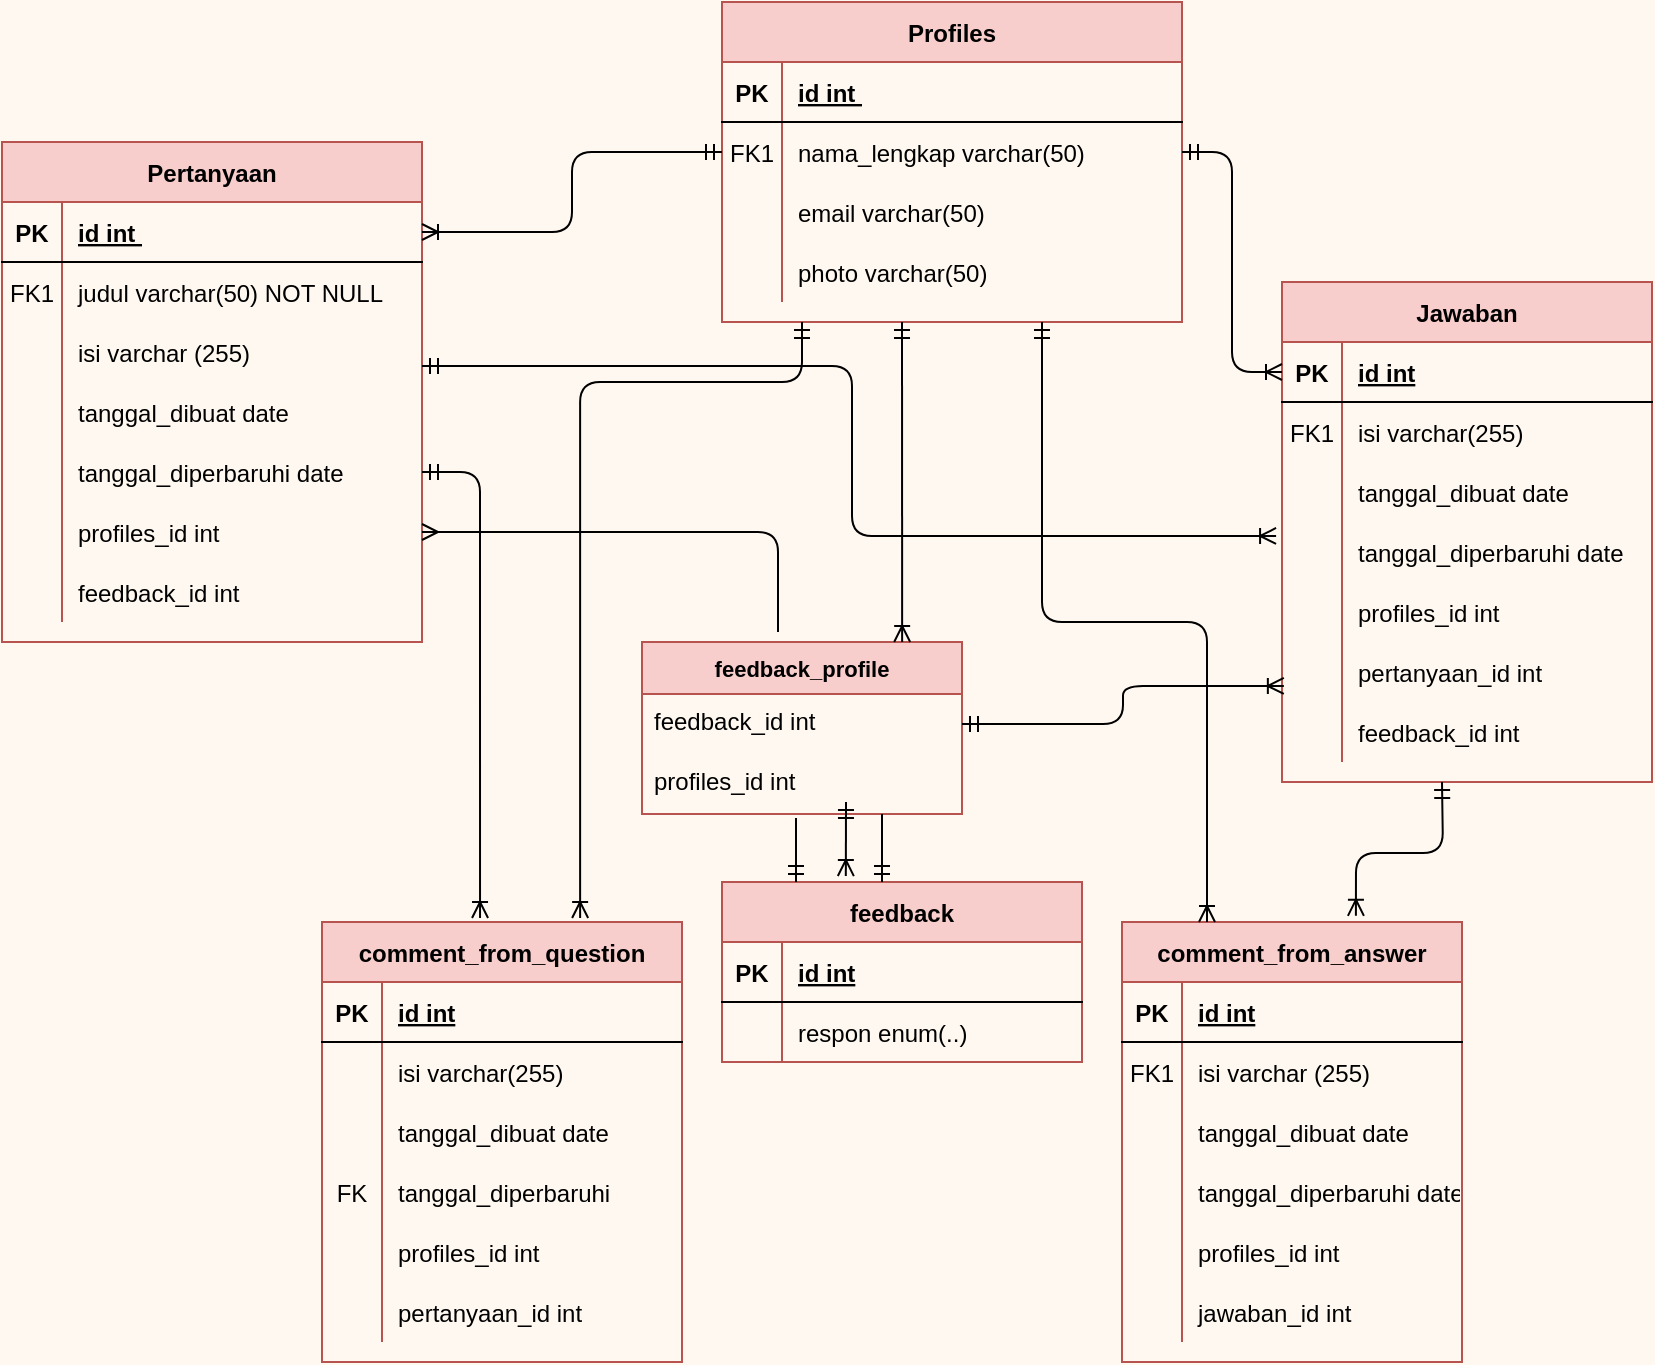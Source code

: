 <mxfile version="13.5.9" type="github">
  <diagram id="R2lEEEUBdFMjLlhIrx00" name="Page-1">
    <mxGraphModel dx="868" dy="482" grid="1" gridSize="10" guides="1" tooltips="1" connect="1" arrows="1" fold="1" page="1" pageScale="1" pageWidth="850" pageHeight="1100" background="#FFF8F0" math="0" shadow="0" extFonts="Permanent Marker^https://fonts.googleapis.com/css?family=Permanent+Marker">
      <root>
        <mxCell id="0" />
        <mxCell id="1" parent="0" />
        <mxCell id="C-vyLk0tnHw3VtMMgP7b-23" value="Pertanyaan" style="shape=table;startSize=30;container=1;collapsible=1;childLayout=tableLayout;fixedRows=1;rowLines=0;fontStyle=1;align=center;resizeLast=1;fillColor=#f8cecc;strokeColor=#b85450;" parent="1" vertex="1">
          <mxGeometry x="10" y="120" width="210" height="250" as="geometry" />
        </mxCell>
        <mxCell id="C-vyLk0tnHw3VtMMgP7b-24" value="" style="shape=partialRectangle;collapsible=0;dropTarget=0;pointerEvents=0;fillColor=none;points=[[0,0.5],[1,0.5]];portConstraint=eastwest;top=0;left=0;right=0;bottom=1;" parent="C-vyLk0tnHw3VtMMgP7b-23" vertex="1">
          <mxGeometry y="30" width="210" height="30" as="geometry" />
        </mxCell>
        <mxCell id="C-vyLk0tnHw3VtMMgP7b-25" value="PK" style="shape=partialRectangle;overflow=hidden;connectable=0;fillColor=none;top=0;left=0;bottom=0;right=0;fontStyle=1;" parent="C-vyLk0tnHw3VtMMgP7b-24" vertex="1">
          <mxGeometry width="30" height="30" as="geometry" />
        </mxCell>
        <mxCell id="C-vyLk0tnHw3VtMMgP7b-26" value="id int " style="shape=partialRectangle;overflow=hidden;connectable=0;fillColor=none;top=0;left=0;bottom=0;right=0;align=left;spacingLeft=6;fontStyle=5;" parent="C-vyLk0tnHw3VtMMgP7b-24" vertex="1">
          <mxGeometry x="30" width="180" height="30" as="geometry" />
        </mxCell>
        <mxCell id="TaXNHxI9BEd7-EJbHh1i-13" value="" style="shape=partialRectangle;collapsible=0;dropTarget=0;pointerEvents=0;fillColor=none;points=[[0,0.5],[1,0.5]];portConstraint=eastwest;top=0;left=0;right=0;bottom=0;" vertex="1" parent="C-vyLk0tnHw3VtMMgP7b-23">
          <mxGeometry y="60" width="210" height="30" as="geometry" />
        </mxCell>
        <mxCell id="TaXNHxI9BEd7-EJbHh1i-14" value="FK1" style="shape=partialRectangle;overflow=hidden;connectable=0;fillColor=none;top=0;left=0;bottom=0;right=0;" vertex="1" parent="TaXNHxI9BEd7-EJbHh1i-13">
          <mxGeometry width="30" height="30" as="geometry" />
        </mxCell>
        <mxCell id="TaXNHxI9BEd7-EJbHh1i-15" value="judul varchar(50) NOT NULL" style="shape=partialRectangle;overflow=hidden;connectable=0;fillColor=none;top=0;left=0;bottom=0;right=0;align=left;spacingLeft=6;" vertex="1" parent="TaXNHxI9BEd7-EJbHh1i-13">
          <mxGeometry x="30" width="180" height="30" as="geometry" />
        </mxCell>
        <mxCell id="TaXNHxI9BEd7-EJbHh1i-16" value="" style="shape=partialRectangle;collapsible=0;dropTarget=0;pointerEvents=0;fillColor=none;points=[[0,0.5],[1,0.5]];portConstraint=eastwest;top=0;left=0;right=0;bottom=0;" vertex="1" parent="C-vyLk0tnHw3VtMMgP7b-23">
          <mxGeometry y="90" width="210" height="30" as="geometry" />
        </mxCell>
        <mxCell id="TaXNHxI9BEd7-EJbHh1i-17" value="" style="shape=partialRectangle;overflow=hidden;connectable=0;fillColor=none;top=0;left=0;bottom=0;right=0;" vertex="1" parent="TaXNHxI9BEd7-EJbHh1i-16">
          <mxGeometry width="30" height="30" as="geometry" />
        </mxCell>
        <mxCell id="TaXNHxI9BEd7-EJbHh1i-18" value="isi varchar (255)" style="shape=partialRectangle;overflow=hidden;connectable=0;fillColor=none;top=0;left=0;bottom=0;right=0;align=left;spacingLeft=6;" vertex="1" parent="TaXNHxI9BEd7-EJbHh1i-16">
          <mxGeometry x="30" width="180" height="30" as="geometry" />
        </mxCell>
        <mxCell id="TaXNHxI9BEd7-EJbHh1i-19" value="" style="shape=partialRectangle;collapsible=0;dropTarget=0;pointerEvents=0;fillColor=none;points=[[0,0.5],[1,0.5]];portConstraint=eastwest;top=0;left=0;right=0;bottom=0;" vertex="1" parent="C-vyLk0tnHw3VtMMgP7b-23">
          <mxGeometry y="120" width="210" height="30" as="geometry" />
        </mxCell>
        <mxCell id="TaXNHxI9BEd7-EJbHh1i-20" value="" style="shape=partialRectangle;overflow=hidden;connectable=0;fillColor=none;top=0;left=0;bottom=0;right=0;" vertex="1" parent="TaXNHxI9BEd7-EJbHh1i-19">
          <mxGeometry width="30" height="30" as="geometry" />
        </mxCell>
        <mxCell id="TaXNHxI9BEd7-EJbHh1i-21" value="tanggal_dibuat date" style="shape=partialRectangle;overflow=hidden;connectable=0;fillColor=none;top=0;left=0;bottom=0;right=0;align=left;spacingLeft=6;" vertex="1" parent="TaXNHxI9BEd7-EJbHh1i-19">
          <mxGeometry x="30" width="180" height="30" as="geometry" />
        </mxCell>
        <mxCell id="TaXNHxI9BEd7-EJbHh1i-22" value="" style="shape=partialRectangle;collapsible=0;dropTarget=0;pointerEvents=0;fillColor=none;points=[[0,0.5],[1,0.5]];portConstraint=eastwest;top=0;left=0;right=0;bottom=0;" vertex="1" parent="C-vyLk0tnHw3VtMMgP7b-23">
          <mxGeometry y="150" width="210" height="30" as="geometry" />
        </mxCell>
        <mxCell id="TaXNHxI9BEd7-EJbHh1i-23" value="" style="shape=partialRectangle;overflow=hidden;connectable=0;fillColor=none;top=0;left=0;bottom=0;right=0;" vertex="1" parent="TaXNHxI9BEd7-EJbHh1i-22">
          <mxGeometry width="30" height="30" as="geometry" />
        </mxCell>
        <mxCell id="TaXNHxI9BEd7-EJbHh1i-24" value="tanggal_diperbaruhi date" style="shape=partialRectangle;overflow=hidden;connectable=0;fillColor=none;top=0;left=0;bottom=0;right=0;align=left;spacingLeft=6;" vertex="1" parent="TaXNHxI9BEd7-EJbHh1i-22">
          <mxGeometry x="30" width="180" height="30" as="geometry" />
        </mxCell>
        <mxCell id="TaXNHxI9BEd7-EJbHh1i-25" value="" style="shape=partialRectangle;collapsible=0;dropTarget=0;pointerEvents=0;fillColor=none;points=[[0,0.5],[1,0.5]];portConstraint=eastwest;top=0;left=0;right=0;bottom=0;" vertex="1" parent="C-vyLk0tnHw3VtMMgP7b-23">
          <mxGeometry y="180" width="210" height="30" as="geometry" />
        </mxCell>
        <mxCell id="TaXNHxI9BEd7-EJbHh1i-26" value="" style="shape=partialRectangle;overflow=hidden;connectable=0;fillColor=none;top=0;left=0;bottom=0;right=0;" vertex="1" parent="TaXNHxI9BEd7-EJbHh1i-25">
          <mxGeometry width="30" height="30" as="geometry" />
        </mxCell>
        <mxCell id="TaXNHxI9BEd7-EJbHh1i-27" value="profiles_id int" style="shape=partialRectangle;overflow=hidden;connectable=0;fillColor=none;top=0;left=0;bottom=0;right=0;align=left;spacingLeft=6;" vertex="1" parent="TaXNHxI9BEd7-EJbHh1i-25">
          <mxGeometry x="30" width="180" height="30" as="geometry" />
        </mxCell>
        <mxCell id="C-vyLk0tnHw3VtMMgP7b-27" value="" style="shape=partialRectangle;collapsible=0;dropTarget=0;pointerEvents=0;fillColor=none;points=[[0,0.5],[1,0.5]];portConstraint=eastwest;top=0;left=0;right=0;bottom=0;" parent="C-vyLk0tnHw3VtMMgP7b-23" vertex="1">
          <mxGeometry y="210" width="210" height="30" as="geometry" />
        </mxCell>
        <mxCell id="C-vyLk0tnHw3VtMMgP7b-28" value="" style="shape=partialRectangle;overflow=hidden;connectable=0;fillColor=none;top=0;left=0;bottom=0;right=0;" parent="C-vyLk0tnHw3VtMMgP7b-27" vertex="1">
          <mxGeometry width="30" height="30" as="geometry" />
        </mxCell>
        <mxCell id="C-vyLk0tnHw3VtMMgP7b-29" value="feedback_id int" style="shape=partialRectangle;overflow=hidden;connectable=0;fillColor=none;top=0;left=0;bottom=0;right=0;align=left;spacingLeft=6;" parent="C-vyLk0tnHw3VtMMgP7b-27" vertex="1">
          <mxGeometry x="30" width="180" height="30" as="geometry" />
        </mxCell>
        <mxCell id="C-vyLk0tnHw3VtMMgP7b-2" value="Profiles" style="shape=table;startSize=30;container=1;collapsible=1;childLayout=tableLayout;fixedRows=1;rowLines=0;fontStyle=1;align=center;resizeLast=1;fillColor=#f8cecc;strokeColor=#b85450;" parent="1" vertex="1">
          <mxGeometry x="370" y="50" width="230" height="160" as="geometry" />
        </mxCell>
        <mxCell id="C-vyLk0tnHw3VtMMgP7b-3" value="" style="shape=partialRectangle;collapsible=0;dropTarget=0;pointerEvents=0;fillColor=none;points=[[0,0.5],[1,0.5]];portConstraint=eastwest;top=0;left=0;right=0;bottom=1;" parent="C-vyLk0tnHw3VtMMgP7b-2" vertex="1">
          <mxGeometry y="30" width="230" height="30" as="geometry" />
        </mxCell>
        <mxCell id="C-vyLk0tnHw3VtMMgP7b-4" value="PK" style="shape=partialRectangle;overflow=hidden;connectable=0;fillColor=none;top=0;left=0;bottom=0;right=0;fontStyle=1;" parent="C-vyLk0tnHw3VtMMgP7b-3" vertex="1">
          <mxGeometry width="30" height="30" as="geometry" />
        </mxCell>
        <mxCell id="C-vyLk0tnHw3VtMMgP7b-5" value="id int " style="shape=partialRectangle;overflow=hidden;connectable=0;fillColor=none;top=0;left=0;bottom=0;right=0;align=left;spacingLeft=6;fontStyle=5;" parent="C-vyLk0tnHw3VtMMgP7b-3" vertex="1">
          <mxGeometry x="30" width="200" height="30" as="geometry" />
        </mxCell>
        <mxCell id="C-vyLk0tnHw3VtMMgP7b-6" value="" style="shape=partialRectangle;collapsible=0;dropTarget=0;pointerEvents=0;fillColor=none;points=[[0,0.5],[1,0.5]];portConstraint=eastwest;top=0;left=0;right=0;bottom=0;" parent="C-vyLk0tnHw3VtMMgP7b-2" vertex="1">
          <mxGeometry y="60" width="230" height="30" as="geometry" />
        </mxCell>
        <mxCell id="C-vyLk0tnHw3VtMMgP7b-7" value="FK1" style="shape=partialRectangle;overflow=hidden;connectable=0;fillColor=none;top=0;left=0;bottom=0;right=0;" parent="C-vyLk0tnHw3VtMMgP7b-6" vertex="1">
          <mxGeometry width="30" height="30" as="geometry" />
        </mxCell>
        <mxCell id="C-vyLk0tnHw3VtMMgP7b-8" value="nama_lengkap varchar(50)" style="shape=partialRectangle;overflow=hidden;connectable=0;fillColor=none;top=0;left=0;bottom=0;right=0;align=left;spacingLeft=6;" parent="C-vyLk0tnHw3VtMMgP7b-6" vertex="1">
          <mxGeometry x="30" width="200" height="30" as="geometry" />
        </mxCell>
        <mxCell id="C-vyLk0tnHw3VtMMgP7b-9" value="" style="shape=partialRectangle;collapsible=0;dropTarget=0;pointerEvents=0;fillColor=none;points=[[0,0.5],[1,0.5]];portConstraint=eastwest;top=0;left=0;right=0;bottom=0;" parent="C-vyLk0tnHw3VtMMgP7b-2" vertex="1">
          <mxGeometry y="90" width="230" height="30" as="geometry" />
        </mxCell>
        <mxCell id="C-vyLk0tnHw3VtMMgP7b-10" value="" style="shape=partialRectangle;overflow=hidden;connectable=0;fillColor=none;top=0;left=0;bottom=0;right=0;" parent="C-vyLk0tnHw3VtMMgP7b-9" vertex="1">
          <mxGeometry width="30" height="30" as="geometry" />
        </mxCell>
        <mxCell id="C-vyLk0tnHw3VtMMgP7b-11" value="email varchar(50)" style="shape=partialRectangle;overflow=hidden;connectable=0;fillColor=none;top=0;left=0;bottom=0;right=0;align=left;spacingLeft=6;" parent="C-vyLk0tnHw3VtMMgP7b-9" vertex="1">
          <mxGeometry x="30" width="200" height="30" as="geometry" />
        </mxCell>
        <mxCell id="TaXNHxI9BEd7-EJbHh1i-28" value="" style="shape=partialRectangle;collapsible=0;dropTarget=0;pointerEvents=0;fillColor=none;points=[[0,0.5],[1,0.5]];portConstraint=eastwest;top=0;left=0;right=0;bottom=0;" vertex="1" parent="C-vyLk0tnHw3VtMMgP7b-2">
          <mxGeometry y="120" width="230" height="30" as="geometry" />
        </mxCell>
        <mxCell id="TaXNHxI9BEd7-EJbHh1i-29" value="" style="shape=partialRectangle;overflow=hidden;connectable=0;fillColor=none;top=0;left=0;bottom=0;right=0;" vertex="1" parent="TaXNHxI9BEd7-EJbHh1i-28">
          <mxGeometry width="30" height="30" as="geometry" />
        </mxCell>
        <mxCell id="TaXNHxI9BEd7-EJbHh1i-30" value="photo varchar(50)" style="shape=partialRectangle;overflow=hidden;connectable=0;fillColor=none;top=0;left=0;bottom=0;right=0;align=left;spacingLeft=6;" vertex="1" parent="TaXNHxI9BEd7-EJbHh1i-28">
          <mxGeometry x="30" width="200" height="30" as="geometry" />
        </mxCell>
        <mxCell id="C-vyLk0tnHw3VtMMgP7b-13" value="Jawaban" style="shape=table;startSize=30;container=1;collapsible=1;childLayout=tableLayout;fixedRows=1;rowLines=0;fontStyle=1;align=center;resizeLast=1;fillColor=#f8cecc;strokeColor=#b85450;" parent="1" vertex="1">
          <mxGeometry x="650" y="190" width="185" height="250" as="geometry" />
        </mxCell>
        <mxCell id="C-vyLk0tnHw3VtMMgP7b-14" value="" style="shape=partialRectangle;collapsible=0;dropTarget=0;pointerEvents=0;fillColor=none;points=[[0,0.5],[1,0.5]];portConstraint=eastwest;top=0;left=0;right=0;bottom=1;" parent="C-vyLk0tnHw3VtMMgP7b-13" vertex="1">
          <mxGeometry y="30" width="185" height="30" as="geometry" />
        </mxCell>
        <mxCell id="C-vyLk0tnHw3VtMMgP7b-15" value="PK" style="shape=partialRectangle;overflow=hidden;connectable=0;fillColor=none;top=0;left=0;bottom=0;right=0;fontStyle=1;" parent="C-vyLk0tnHw3VtMMgP7b-14" vertex="1">
          <mxGeometry width="30" height="30" as="geometry" />
        </mxCell>
        <mxCell id="C-vyLk0tnHw3VtMMgP7b-16" value="id int" style="shape=partialRectangle;overflow=hidden;connectable=0;fillColor=none;top=0;left=0;bottom=0;right=0;align=left;spacingLeft=6;fontStyle=5;" parent="C-vyLk0tnHw3VtMMgP7b-14" vertex="1">
          <mxGeometry x="30" width="155" height="30" as="geometry" />
        </mxCell>
        <mxCell id="C-vyLk0tnHw3VtMMgP7b-17" value="" style="shape=partialRectangle;collapsible=0;dropTarget=0;pointerEvents=0;fillColor=none;points=[[0,0.5],[1,0.5]];portConstraint=eastwest;top=0;left=0;right=0;bottom=0;" parent="C-vyLk0tnHw3VtMMgP7b-13" vertex="1">
          <mxGeometry y="60" width="185" height="30" as="geometry" />
        </mxCell>
        <mxCell id="C-vyLk0tnHw3VtMMgP7b-18" value="FK1" style="shape=partialRectangle;overflow=hidden;connectable=0;fillColor=none;top=0;left=0;bottom=0;right=0;" parent="C-vyLk0tnHw3VtMMgP7b-17" vertex="1">
          <mxGeometry width="30" height="30" as="geometry" />
        </mxCell>
        <mxCell id="C-vyLk0tnHw3VtMMgP7b-19" value="isi varchar(255)" style="shape=partialRectangle;overflow=hidden;connectable=0;fillColor=none;top=0;left=0;bottom=0;right=0;align=left;spacingLeft=6;" parent="C-vyLk0tnHw3VtMMgP7b-17" vertex="1">
          <mxGeometry x="30" width="155" height="30" as="geometry" />
        </mxCell>
        <mxCell id="TaXNHxI9BEd7-EJbHh1i-31" value="" style="shape=partialRectangle;collapsible=0;dropTarget=0;pointerEvents=0;fillColor=none;points=[[0,0.5],[1,0.5]];portConstraint=eastwest;top=0;left=0;right=0;bottom=0;" vertex="1" parent="C-vyLk0tnHw3VtMMgP7b-13">
          <mxGeometry y="90" width="185" height="30" as="geometry" />
        </mxCell>
        <mxCell id="TaXNHxI9BEd7-EJbHh1i-32" value="" style="shape=partialRectangle;overflow=hidden;connectable=0;fillColor=none;top=0;left=0;bottom=0;right=0;" vertex="1" parent="TaXNHxI9BEd7-EJbHh1i-31">
          <mxGeometry width="30" height="30" as="geometry" />
        </mxCell>
        <mxCell id="TaXNHxI9BEd7-EJbHh1i-33" value="tanggal_dibuat date" style="shape=partialRectangle;overflow=hidden;connectable=0;fillColor=none;top=0;left=0;bottom=0;right=0;align=left;spacingLeft=6;" vertex="1" parent="TaXNHxI9BEd7-EJbHh1i-31">
          <mxGeometry x="30" width="155" height="30" as="geometry" />
        </mxCell>
        <mxCell id="TaXNHxI9BEd7-EJbHh1i-34" value="" style="shape=partialRectangle;collapsible=0;dropTarget=0;pointerEvents=0;fillColor=none;points=[[0,0.5],[1,0.5]];portConstraint=eastwest;top=0;left=0;right=0;bottom=0;" vertex="1" parent="C-vyLk0tnHw3VtMMgP7b-13">
          <mxGeometry y="120" width="185" height="30" as="geometry" />
        </mxCell>
        <mxCell id="TaXNHxI9BEd7-EJbHh1i-35" value="" style="shape=partialRectangle;overflow=hidden;connectable=0;fillColor=none;top=0;left=0;bottom=0;right=0;" vertex="1" parent="TaXNHxI9BEd7-EJbHh1i-34">
          <mxGeometry width="30" height="30" as="geometry" />
        </mxCell>
        <mxCell id="TaXNHxI9BEd7-EJbHh1i-36" value="tanggal_diperbaruhi date" style="shape=partialRectangle;overflow=hidden;connectable=0;fillColor=none;top=0;left=0;bottom=0;right=0;align=left;spacingLeft=6;" vertex="1" parent="TaXNHxI9BEd7-EJbHh1i-34">
          <mxGeometry x="30" width="155" height="30" as="geometry" />
        </mxCell>
        <mxCell id="TaXNHxI9BEd7-EJbHh1i-37" value="" style="shape=partialRectangle;collapsible=0;dropTarget=0;pointerEvents=0;fillColor=none;points=[[0,0.5],[1,0.5]];portConstraint=eastwest;top=0;left=0;right=0;bottom=0;" vertex="1" parent="C-vyLk0tnHw3VtMMgP7b-13">
          <mxGeometry y="150" width="185" height="30" as="geometry" />
        </mxCell>
        <mxCell id="TaXNHxI9BEd7-EJbHh1i-38" value="" style="shape=partialRectangle;overflow=hidden;connectable=0;fillColor=none;top=0;left=0;bottom=0;right=0;" vertex="1" parent="TaXNHxI9BEd7-EJbHh1i-37">
          <mxGeometry width="30" height="30" as="geometry" />
        </mxCell>
        <mxCell id="TaXNHxI9BEd7-EJbHh1i-39" value="profiles_id int" style="shape=partialRectangle;overflow=hidden;connectable=0;fillColor=none;top=0;left=0;bottom=0;right=0;align=left;spacingLeft=6;" vertex="1" parent="TaXNHxI9BEd7-EJbHh1i-37">
          <mxGeometry x="30" width="155" height="30" as="geometry" />
        </mxCell>
        <mxCell id="TaXNHxI9BEd7-EJbHh1i-40" value="" style="shape=partialRectangle;collapsible=0;dropTarget=0;pointerEvents=0;fillColor=none;points=[[0,0.5],[1,0.5]];portConstraint=eastwest;top=0;left=0;right=0;bottom=0;" vertex="1" parent="C-vyLk0tnHw3VtMMgP7b-13">
          <mxGeometry y="180" width="185" height="30" as="geometry" />
        </mxCell>
        <mxCell id="TaXNHxI9BEd7-EJbHh1i-41" value="" style="shape=partialRectangle;overflow=hidden;connectable=0;fillColor=none;top=0;left=0;bottom=0;right=0;" vertex="1" parent="TaXNHxI9BEd7-EJbHh1i-40">
          <mxGeometry width="30" height="30" as="geometry" />
        </mxCell>
        <mxCell id="TaXNHxI9BEd7-EJbHh1i-42" value="pertanyaan_id int" style="shape=partialRectangle;overflow=hidden;connectable=0;fillColor=none;top=0;left=0;bottom=0;right=0;align=left;spacingLeft=6;" vertex="1" parent="TaXNHxI9BEd7-EJbHh1i-40">
          <mxGeometry x="30" width="155" height="30" as="geometry" />
        </mxCell>
        <mxCell id="C-vyLk0tnHw3VtMMgP7b-20" value="" style="shape=partialRectangle;collapsible=0;dropTarget=0;pointerEvents=0;fillColor=none;points=[[0,0.5],[1,0.5]];portConstraint=eastwest;top=0;left=0;right=0;bottom=0;" parent="C-vyLk0tnHw3VtMMgP7b-13" vertex="1">
          <mxGeometry y="210" width="185" height="30" as="geometry" />
        </mxCell>
        <mxCell id="C-vyLk0tnHw3VtMMgP7b-21" value="" style="shape=partialRectangle;overflow=hidden;connectable=0;fillColor=none;top=0;left=0;bottom=0;right=0;" parent="C-vyLk0tnHw3VtMMgP7b-20" vertex="1">
          <mxGeometry width="30" height="30" as="geometry" />
        </mxCell>
        <mxCell id="C-vyLk0tnHw3VtMMgP7b-22" value="feedback_id int" style="shape=partialRectangle;overflow=hidden;connectable=0;fillColor=none;top=0;left=0;bottom=0;right=0;align=left;spacingLeft=6;" parent="C-vyLk0tnHw3VtMMgP7b-20" vertex="1">
          <mxGeometry x="30" width="155" height="30" as="geometry" />
        </mxCell>
        <mxCell id="TaXNHxI9BEd7-EJbHh1i-47" value="comment_from_question" style="shape=table;startSize=30;container=1;collapsible=1;childLayout=tableLayout;fixedRows=1;rowLines=0;fontStyle=1;align=center;resizeLast=1;fillColor=#f8cecc;strokeColor=#b85450;" vertex="1" parent="1">
          <mxGeometry x="170" y="510" width="180" height="220" as="geometry" />
        </mxCell>
        <mxCell id="TaXNHxI9BEd7-EJbHh1i-48" value="" style="shape=partialRectangle;collapsible=0;dropTarget=0;pointerEvents=0;fillColor=none;top=0;left=0;bottom=1;right=0;points=[[0,0.5],[1,0.5]];portConstraint=eastwest;" vertex="1" parent="TaXNHxI9BEd7-EJbHh1i-47">
          <mxGeometry y="30" width="180" height="30" as="geometry" />
        </mxCell>
        <mxCell id="TaXNHxI9BEd7-EJbHh1i-49" value="PK" style="shape=partialRectangle;connectable=0;fillColor=none;top=0;left=0;bottom=0;right=0;fontStyle=1;overflow=hidden;" vertex="1" parent="TaXNHxI9BEd7-EJbHh1i-48">
          <mxGeometry width="30" height="30" as="geometry" />
        </mxCell>
        <mxCell id="TaXNHxI9BEd7-EJbHh1i-50" value="id int" style="shape=partialRectangle;connectable=0;fillColor=none;top=0;left=0;bottom=0;right=0;align=left;spacingLeft=6;fontStyle=5;overflow=hidden;" vertex="1" parent="TaXNHxI9BEd7-EJbHh1i-48">
          <mxGeometry x="30" width="150" height="30" as="geometry" />
        </mxCell>
        <mxCell id="TaXNHxI9BEd7-EJbHh1i-51" value="" style="shape=partialRectangle;collapsible=0;dropTarget=0;pointerEvents=0;fillColor=none;top=0;left=0;bottom=0;right=0;points=[[0,0.5],[1,0.5]];portConstraint=eastwest;" vertex="1" parent="TaXNHxI9BEd7-EJbHh1i-47">
          <mxGeometry y="60" width="180" height="30" as="geometry" />
        </mxCell>
        <mxCell id="TaXNHxI9BEd7-EJbHh1i-52" value="" style="shape=partialRectangle;connectable=0;fillColor=none;top=0;left=0;bottom=0;right=0;editable=1;overflow=hidden;" vertex="1" parent="TaXNHxI9BEd7-EJbHh1i-51">
          <mxGeometry width="30" height="30" as="geometry" />
        </mxCell>
        <mxCell id="TaXNHxI9BEd7-EJbHh1i-53" value="isi varchar(255)" style="shape=partialRectangle;connectable=0;fillColor=none;top=0;left=0;bottom=0;right=0;align=left;spacingLeft=6;overflow=hidden;" vertex="1" parent="TaXNHxI9BEd7-EJbHh1i-51">
          <mxGeometry x="30" width="150" height="30" as="geometry" />
        </mxCell>
        <mxCell id="TaXNHxI9BEd7-EJbHh1i-54" value="" style="shape=partialRectangle;collapsible=0;dropTarget=0;pointerEvents=0;fillColor=none;top=0;left=0;bottom=0;right=0;points=[[0,0.5],[1,0.5]];portConstraint=eastwest;" vertex="1" parent="TaXNHxI9BEd7-EJbHh1i-47">
          <mxGeometry y="90" width="180" height="30" as="geometry" />
        </mxCell>
        <mxCell id="TaXNHxI9BEd7-EJbHh1i-55" value="" style="shape=partialRectangle;connectable=0;fillColor=none;top=0;left=0;bottom=0;right=0;editable=1;overflow=hidden;" vertex="1" parent="TaXNHxI9BEd7-EJbHh1i-54">
          <mxGeometry width="30" height="30" as="geometry" />
        </mxCell>
        <mxCell id="TaXNHxI9BEd7-EJbHh1i-56" value="tanggal_dibuat date" style="shape=partialRectangle;connectable=0;fillColor=none;top=0;left=0;bottom=0;right=0;align=left;spacingLeft=6;overflow=hidden;" vertex="1" parent="TaXNHxI9BEd7-EJbHh1i-54">
          <mxGeometry x="30" width="150" height="30" as="geometry" />
        </mxCell>
        <mxCell id="TaXNHxI9BEd7-EJbHh1i-60" value="" style="shape=partialRectangle;collapsible=0;dropTarget=0;pointerEvents=0;fillColor=none;top=0;left=0;bottom=0;right=0;points=[[0,0.5],[1,0.5]];portConstraint=eastwest;" vertex="1" parent="TaXNHxI9BEd7-EJbHh1i-47">
          <mxGeometry y="120" width="180" height="30" as="geometry" />
        </mxCell>
        <mxCell id="TaXNHxI9BEd7-EJbHh1i-61" value="FK" style="shape=partialRectangle;connectable=0;fillColor=none;top=0;left=0;bottom=0;right=0;editable=1;overflow=hidden;" vertex="1" parent="TaXNHxI9BEd7-EJbHh1i-60">
          <mxGeometry width="30" height="30" as="geometry" />
        </mxCell>
        <mxCell id="TaXNHxI9BEd7-EJbHh1i-62" value="tanggal_diperbaruhi" style="shape=partialRectangle;connectable=0;fillColor=none;top=0;left=0;bottom=0;right=0;align=left;spacingLeft=6;overflow=hidden;" vertex="1" parent="TaXNHxI9BEd7-EJbHh1i-60">
          <mxGeometry x="30" width="150" height="30" as="geometry" />
        </mxCell>
        <mxCell id="TaXNHxI9BEd7-EJbHh1i-63" value="" style="shape=partialRectangle;collapsible=0;dropTarget=0;pointerEvents=0;fillColor=none;top=0;left=0;bottom=0;right=0;points=[[0,0.5],[1,0.5]];portConstraint=eastwest;" vertex="1" parent="TaXNHxI9BEd7-EJbHh1i-47">
          <mxGeometry y="150" width="180" height="30" as="geometry" />
        </mxCell>
        <mxCell id="TaXNHxI9BEd7-EJbHh1i-64" value="" style="shape=partialRectangle;connectable=0;fillColor=none;top=0;left=0;bottom=0;right=0;editable=1;overflow=hidden;" vertex="1" parent="TaXNHxI9BEd7-EJbHh1i-63">
          <mxGeometry width="30" height="30" as="geometry" />
        </mxCell>
        <mxCell id="TaXNHxI9BEd7-EJbHh1i-65" value="profiles_id int" style="shape=partialRectangle;connectable=0;fillColor=none;top=0;left=0;bottom=0;right=0;align=left;spacingLeft=6;overflow=hidden;" vertex="1" parent="TaXNHxI9BEd7-EJbHh1i-63">
          <mxGeometry x="30" width="150" height="30" as="geometry" />
        </mxCell>
        <mxCell id="TaXNHxI9BEd7-EJbHh1i-57" value="" style="shape=partialRectangle;collapsible=0;dropTarget=0;pointerEvents=0;fillColor=none;top=0;left=0;bottom=0;right=0;points=[[0,0.5],[1,0.5]];portConstraint=eastwest;" vertex="1" parent="TaXNHxI9BEd7-EJbHh1i-47">
          <mxGeometry y="180" width="180" height="30" as="geometry" />
        </mxCell>
        <mxCell id="TaXNHxI9BEd7-EJbHh1i-58" value="" style="shape=partialRectangle;connectable=0;fillColor=none;top=0;left=0;bottom=0;right=0;editable=1;overflow=hidden;" vertex="1" parent="TaXNHxI9BEd7-EJbHh1i-57">
          <mxGeometry width="30" height="30" as="geometry" />
        </mxCell>
        <mxCell id="TaXNHxI9BEd7-EJbHh1i-59" value="pertanyaan_id int" style="shape=partialRectangle;connectable=0;fillColor=none;top=0;left=0;bottom=0;right=0;align=left;spacingLeft=6;overflow=hidden;" vertex="1" parent="TaXNHxI9BEd7-EJbHh1i-57">
          <mxGeometry x="30" width="150" height="30" as="geometry" />
        </mxCell>
        <mxCell id="TaXNHxI9BEd7-EJbHh1i-98" value="feedback_profile" style="swimlane;fontStyle=1;childLayout=stackLayout;horizontal=1;startSize=26;horizontalStack=0;resizeParent=1;resizeParentMax=0;resizeLast=0;collapsible=1;marginBottom=0;align=center;fontSize=11;fillColor=#f8cecc;strokeColor=#b85450;" vertex="1" parent="1">
          <mxGeometry x="330" y="370" width="160" height="86" as="geometry" />
        </mxCell>
        <mxCell id="TaXNHxI9BEd7-EJbHh1i-99" value="feedback_id int" style="text;strokeColor=none;fillColor=none;spacingLeft=4;spacingRight=4;overflow=hidden;rotatable=0;points=[[0,0.5],[1,0.5]];portConstraint=eastwest;fontSize=12;" vertex="1" parent="TaXNHxI9BEd7-EJbHh1i-98">
          <mxGeometry y="26" width="160" height="30" as="geometry" />
        </mxCell>
        <mxCell id="TaXNHxI9BEd7-EJbHh1i-100" value="profiles_id int" style="text;strokeColor=none;fillColor=none;spacingLeft=4;spacingRight=4;overflow=hidden;rotatable=0;points=[[0,0.5],[1,0.5]];portConstraint=eastwest;fontSize=12;" vertex="1" parent="TaXNHxI9BEd7-EJbHh1i-98">
          <mxGeometry y="56" width="160" height="30" as="geometry" />
        </mxCell>
        <mxCell id="TaXNHxI9BEd7-EJbHh1i-85" value="feedback" style="shape=table;startSize=30;container=1;collapsible=1;childLayout=tableLayout;fixedRows=1;rowLines=0;fontStyle=1;align=center;resizeLast=1;fillColor=#f8cecc;strokeColor=#b85450;" vertex="1" parent="1">
          <mxGeometry x="370" y="490" width="180" height="90" as="geometry">
            <mxRectangle x="420" y="650" width="80" height="30" as="alternateBounds" />
          </mxGeometry>
        </mxCell>
        <mxCell id="TaXNHxI9BEd7-EJbHh1i-86" value="" style="shape=partialRectangle;collapsible=0;dropTarget=0;pointerEvents=0;fillColor=none;top=0;left=0;bottom=1;right=0;points=[[0,0.5],[1,0.5]];portConstraint=eastwest;" vertex="1" parent="TaXNHxI9BEd7-EJbHh1i-85">
          <mxGeometry y="30" width="180" height="30" as="geometry" />
        </mxCell>
        <mxCell id="TaXNHxI9BEd7-EJbHh1i-87" value="PK" style="shape=partialRectangle;connectable=0;fillColor=none;top=0;left=0;bottom=0;right=0;fontStyle=1;overflow=hidden;" vertex="1" parent="TaXNHxI9BEd7-EJbHh1i-86">
          <mxGeometry width="30" height="30" as="geometry" />
        </mxCell>
        <mxCell id="TaXNHxI9BEd7-EJbHh1i-88" value="id int" style="shape=partialRectangle;connectable=0;fillColor=none;top=0;left=0;bottom=0;right=0;align=left;spacingLeft=6;fontStyle=5;overflow=hidden;" vertex="1" parent="TaXNHxI9BEd7-EJbHh1i-86">
          <mxGeometry x="30" width="150" height="30" as="geometry" />
        </mxCell>
        <mxCell id="TaXNHxI9BEd7-EJbHh1i-89" value="" style="shape=partialRectangle;collapsible=0;dropTarget=0;pointerEvents=0;fillColor=none;top=0;left=0;bottom=0;right=0;points=[[0,0.5],[1,0.5]];portConstraint=eastwest;" vertex="1" parent="TaXNHxI9BEd7-EJbHh1i-85">
          <mxGeometry y="60" width="180" height="30" as="geometry" />
        </mxCell>
        <mxCell id="TaXNHxI9BEd7-EJbHh1i-90" value="" style="shape=partialRectangle;connectable=0;fillColor=none;top=0;left=0;bottom=0;right=0;editable=1;overflow=hidden;" vertex="1" parent="TaXNHxI9BEd7-EJbHh1i-89">
          <mxGeometry width="30" height="30" as="geometry" />
        </mxCell>
        <mxCell id="TaXNHxI9BEd7-EJbHh1i-91" value="respon enum(..)" style="shape=partialRectangle;connectable=0;fillColor=none;top=0;left=0;bottom=0;right=0;align=left;spacingLeft=6;overflow=hidden;" vertex="1" parent="TaXNHxI9BEd7-EJbHh1i-89">
          <mxGeometry x="30" width="150" height="30" as="geometry" />
        </mxCell>
        <mxCell id="TaXNHxI9BEd7-EJbHh1i-66" value="comment_from_answer" style="shape=table;startSize=30;container=1;collapsible=1;childLayout=tableLayout;fixedRows=1;rowLines=0;fontStyle=1;align=center;resizeLast=1;fillColor=#f8cecc;strokeColor=#b85450;" vertex="1" parent="1">
          <mxGeometry x="570" y="510" width="170" height="220" as="geometry" />
        </mxCell>
        <mxCell id="TaXNHxI9BEd7-EJbHh1i-67" value="" style="shape=partialRectangle;collapsible=0;dropTarget=0;pointerEvents=0;fillColor=none;top=0;left=0;bottom=1;right=0;points=[[0,0.5],[1,0.5]];portConstraint=eastwest;" vertex="1" parent="TaXNHxI9BEd7-EJbHh1i-66">
          <mxGeometry y="30" width="170" height="30" as="geometry" />
        </mxCell>
        <mxCell id="TaXNHxI9BEd7-EJbHh1i-68" value="PK" style="shape=partialRectangle;connectable=0;fillColor=none;top=0;left=0;bottom=0;right=0;fontStyle=1;overflow=hidden;" vertex="1" parent="TaXNHxI9BEd7-EJbHh1i-67">
          <mxGeometry width="30" height="30" as="geometry" />
        </mxCell>
        <mxCell id="TaXNHxI9BEd7-EJbHh1i-69" value="id int" style="shape=partialRectangle;connectable=0;fillColor=none;top=0;left=0;bottom=0;right=0;align=left;spacingLeft=6;fontStyle=5;overflow=hidden;" vertex="1" parent="TaXNHxI9BEd7-EJbHh1i-67">
          <mxGeometry x="30" width="140" height="30" as="geometry" />
        </mxCell>
        <mxCell id="TaXNHxI9BEd7-EJbHh1i-70" value="" style="shape=partialRectangle;collapsible=0;dropTarget=0;pointerEvents=0;fillColor=none;top=0;left=0;bottom=0;right=0;points=[[0,0.5],[1,0.5]];portConstraint=eastwest;" vertex="1" parent="TaXNHxI9BEd7-EJbHh1i-66">
          <mxGeometry y="60" width="170" height="30" as="geometry" />
        </mxCell>
        <mxCell id="TaXNHxI9BEd7-EJbHh1i-71" value="FK1" style="shape=partialRectangle;connectable=0;fillColor=none;top=0;left=0;bottom=0;right=0;editable=1;overflow=hidden;" vertex="1" parent="TaXNHxI9BEd7-EJbHh1i-70">
          <mxGeometry width="30" height="30" as="geometry" />
        </mxCell>
        <mxCell id="TaXNHxI9BEd7-EJbHh1i-72" value="isi varchar (255)" style="shape=partialRectangle;connectable=0;fillColor=none;top=0;left=0;bottom=0;right=0;align=left;spacingLeft=6;overflow=hidden;" vertex="1" parent="TaXNHxI9BEd7-EJbHh1i-70">
          <mxGeometry x="30" width="140" height="30" as="geometry" />
        </mxCell>
        <mxCell id="TaXNHxI9BEd7-EJbHh1i-73" value="" style="shape=partialRectangle;collapsible=0;dropTarget=0;pointerEvents=0;fillColor=none;top=0;left=0;bottom=0;right=0;points=[[0,0.5],[1,0.5]];portConstraint=eastwest;" vertex="1" parent="TaXNHxI9BEd7-EJbHh1i-66">
          <mxGeometry y="90" width="170" height="30" as="geometry" />
        </mxCell>
        <mxCell id="TaXNHxI9BEd7-EJbHh1i-74" value="" style="shape=partialRectangle;connectable=0;fillColor=none;top=0;left=0;bottom=0;right=0;editable=1;overflow=hidden;" vertex="1" parent="TaXNHxI9BEd7-EJbHh1i-73">
          <mxGeometry width="30" height="30" as="geometry" />
        </mxCell>
        <mxCell id="TaXNHxI9BEd7-EJbHh1i-75" value="tanggal_dibuat date" style="shape=partialRectangle;connectable=0;fillColor=none;top=0;left=0;bottom=0;right=0;align=left;spacingLeft=6;overflow=hidden;" vertex="1" parent="TaXNHxI9BEd7-EJbHh1i-73">
          <mxGeometry x="30" width="140" height="30" as="geometry" />
        </mxCell>
        <mxCell id="TaXNHxI9BEd7-EJbHh1i-79" value="" style="shape=partialRectangle;collapsible=0;dropTarget=0;pointerEvents=0;fillColor=none;top=0;left=0;bottom=0;right=0;points=[[0,0.5],[1,0.5]];portConstraint=eastwest;" vertex="1" parent="TaXNHxI9BEd7-EJbHh1i-66">
          <mxGeometry y="120" width="170" height="30" as="geometry" />
        </mxCell>
        <mxCell id="TaXNHxI9BEd7-EJbHh1i-80" value="" style="shape=partialRectangle;connectable=0;fillColor=none;top=0;left=0;bottom=0;right=0;editable=1;overflow=hidden;" vertex="1" parent="TaXNHxI9BEd7-EJbHh1i-79">
          <mxGeometry width="30" height="30" as="geometry" />
        </mxCell>
        <mxCell id="TaXNHxI9BEd7-EJbHh1i-81" value="tanggal_diperbaruhi date" style="shape=partialRectangle;connectable=0;fillColor=none;top=0;left=0;bottom=0;right=0;align=left;spacingLeft=6;overflow=hidden;" vertex="1" parent="TaXNHxI9BEd7-EJbHh1i-79">
          <mxGeometry x="30" width="140" height="30" as="geometry" />
        </mxCell>
        <mxCell id="TaXNHxI9BEd7-EJbHh1i-82" value="" style="shape=partialRectangle;collapsible=0;dropTarget=0;pointerEvents=0;fillColor=none;top=0;left=0;bottom=0;right=0;points=[[0,0.5],[1,0.5]];portConstraint=eastwest;" vertex="1" parent="TaXNHxI9BEd7-EJbHh1i-66">
          <mxGeometry y="150" width="170" height="30" as="geometry" />
        </mxCell>
        <mxCell id="TaXNHxI9BEd7-EJbHh1i-83" value="" style="shape=partialRectangle;connectable=0;fillColor=none;top=0;left=0;bottom=0;right=0;editable=1;overflow=hidden;" vertex="1" parent="TaXNHxI9BEd7-EJbHh1i-82">
          <mxGeometry width="30" height="30" as="geometry" />
        </mxCell>
        <mxCell id="TaXNHxI9BEd7-EJbHh1i-84" value="profiles_id int" style="shape=partialRectangle;connectable=0;fillColor=none;top=0;left=0;bottom=0;right=0;align=left;spacingLeft=6;overflow=hidden;" vertex="1" parent="TaXNHxI9BEd7-EJbHh1i-82">
          <mxGeometry x="30" width="140" height="30" as="geometry" />
        </mxCell>
        <mxCell id="TaXNHxI9BEd7-EJbHh1i-76" value="" style="shape=partialRectangle;collapsible=0;dropTarget=0;pointerEvents=0;fillColor=none;top=0;left=0;bottom=0;right=0;points=[[0,0.5],[1,0.5]];portConstraint=eastwest;" vertex="1" parent="TaXNHxI9BEd7-EJbHh1i-66">
          <mxGeometry y="180" width="170" height="30" as="geometry" />
        </mxCell>
        <mxCell id="TaXNHxI9BEd7-EJbHh1i-77" value="" style="shape=partialRectangle;connectable=0;fillColor=none;top=0;left=0;bottom=0;right=0;editable=1;overflow=hidden;" vertex="1" parent="TaXNHxI9BEd7-EJbHh1i-76">
          <mxGeometry width="30" height="30" as="geometry" />
        </mxCell>
        <mxCell id="TaXNHxI9BEd7-EJbHh1i-78" value="jawaban_id int" style="shape=partialRectangle;connectable=0;fillColor=none;top=0;left=0;bottom=0;right=0;align=left;spacingLeft=6;overflow=hidden;" vertex="1" parent="TaXNHxI9BEd7-EJbHh1i-76">
          <mxGeometry x="30" width="140" height="30" as="geometry" />
        </mxCell>
        <mxCell id="TaXNHxI9BEd7-EJbHh1i-107" value="" style="edgeStyle=orthogonalEdgeStyle;fontSize=12;html=1;endArrow=ERmany;entryX=1;entryY=0.5;entryDx=0;entryDy=0;exitX=0.425;exitY=-0.058;exitDx=0;exitDy=0;exitPerimeter=0;" edge="1" parent="1" source="TaXNHxI9BEd7-EJbHh1i-98" target="TaXNHxI9BEd7-EJbHh1i-25">
          <mxGeometry width="100" height="100" relative="1" as="geometry">
            <mxPoint x="390" y="310" as="sourcePoint" />
            <mxPoint x="490" y="210" as="targetPoint" />
          </mxGeometry>
        </mxCell>
        <mxCell id="TaXNHxI9BEd7-EJbHh1i-110" value="" style="edgeStyle=orthogonalEdgeStyle;fontSize=12;html=1;endArrow=ERoneToMany;startArrow=ERmandOne;exitX=1;exitY=0.733;exitDx=0;exitDy=0;exitPerimeter=0;entryX=-0.016;entryY=0.233;entryDx=0;entryDy=0;entryPerimeter=0;" edge="1" parent="1" source="TaXNHxI9BEd7-EJbHh1i-16" target="TaXNHxI9BEd7-EJbHh1i-34">
          <mxGeometry width="100" height="100" relative="1" as="geometry">
            <mxPoint x="360" y="340" as="sourcePoint" />
            <mxPoint x="590" y="270" as="targetPoint" />
          </mxGeometry>
        </mxCell>
        <mxCell id="TaXNHxI9BEd7-EJbHh1i-112" value="" style="edgeStyle=orthogonalEdgeStyle;fontSize=12;html=1;endArrow=ERoneToMany;startArrow=ERmandOne;exitX=1;exitY=0.5;exitDx=0;exitDy=0;entryX=0.439;entryY=-0.009;entryDx=0;entryDy=0;entryPerimeter=0;" edge="1" parent="1" source="TaXNHxI9BEd7-EJbHh1i-22" target="TaXNHxI9BEd7-EJbHh1i-47">
          <mxGeometry width="100" height="100" relative="1" as="geometry">
            <mxPoint x="310" y="360" as="sourcePoint" />
            <mxPoint x="270" y="450" as="targetPoint" />
          </mxGeometry>
        </mxCell>
        <mxCell id="TaXNHxI9BEd7-EJbHh1i-113" value="" style="edgeStyle=elbowEdgeStyle;fontSize=12;html=1;endArrow=ERoneToMany;startArrow=ERmandOne;exitX=0;exitY=0.5;exitDx=0;exitDy=0;entryX=1;entryY=0.5;entryDx=0;entryDy=0;" edge="1" parent="1" source="C-vyLk0tnHw3VtMMgP7b-6" target="C-vyLk0tnHw3VtMMgP7b-24">
          <mxGeometry width="100" height="100" relative="1" as="geometry">
            <mxPoint x="330" y="140" as="sourcePoint" />
            <mxPoint x="230" y="170" as="targetPoint" />
          </mxGeometry>
        </mxCell>
        <mxCell id="TaXNHxI9BEd7-EJbHh1i-114" value="" style="edgeStyle=elbowEdgeStyle;fontSize=12;html=1;endArrow=ERoneToMany;startArrow=ERmandOne;exitX=1;exitY=0.5;exitDx=0;exitDy=0;entryX=0;entryY=0.5;entryDx=0;entryDy=0;" edge="1" parent="1" source="C-vyLk0tnHw3VtMMgP7b-6" target="C-vyLk0tnHw3VtMMgP7b-14">
          <mxGeometry width="100" height="100" relative="1" as="geometry">
            <mxPoint x="680" y="125" as="sourcePoint" />
            <mxPoint x="630" y="230" as="targetPoint" />
          </mxGeometry>
        </mxCell>
        <mxCell id="TaXNHxI9BEd7-EJbHh1i-115" value="" style="edgeStyle=elbowEdgeStyle;fontSize=12;html=1;endArrow=ERoneToMany;startArrow=ERmandOne;elbow=vertical;entryX=0.717;entryY=-0.009;entryDx=0;entryDy=0;entryPerimeter=0;" edge="1" parent="1" target="TaXNHxI9BEd7-EJbHh1i-47">
          <mxGeometry width="100" height="100" relative="1" as="geometry">
            <mxPoint x="410" y="210" as="sourcePoint" />
            <mxPoint x="300" y="430" as="targetPoint" />
            <Array as="points">
              <mxPoint x="410" y="240" />
            </Array>
          </mxGeometry>
        </mxCell>
        <mxCell id="TaXNHxI9BEd7-EJbHh1i-118" value="" style="fontSize=12;html=1;endArrow=ERoneToMany;startArrow=ERmandOne;entryX=0.813;entryY=0;entryDx=0;entryDy=0;entryPerimeter=0;" edge="1" parent="1" target="TaXNHxI9BEd7-EJbHh1i-98">
          <mxGeometry width="100" height="100" relative="1" as="geometry">
            <mxPoint x="460" y="210" as="sourcePoint" />
            <mxPoint x="470" y="360" as="targetPoint" />
          </mxGeometry>
        </mxCell>
        <mxCell id="TaXNHxI9BEd7-EJbHh1i-120" value="" style="fontSize=12;html=1;endArrow=ERoneToMany;startArrow=ERmandOne;entryX=0.25;entryY=0;entryDx=0;entryDy=0;edgeStyle=elbowEdgeStyle;elbow=vertical;" edge="1" parent="1" target="TaXNHxI9BEd7-EJbHh1i-66">
          <mxGeometry width="100" height="100" relative="1" as="geometry">
            <mxPoint x="530" y="210" as="sourcePoint" />
            <mxPoint x="530.08" y="360" as="targetPoint" />
          </mxGeometry>
        </mxCell>
        <mxCell id="TaXNHxI9BEd7-EJbHh1i-121" value="" style="edgeStyle=elbowEdgeStyle;fontSize=12;html=1;endArrow=ERoneToMany;startArrow=ERmandOne;exitX=1;exitY=0.5;exitDx=0;exitDy=0;entryX=0.005;entryY=0.733;entryDx=0;entryDy=0;entryPerimeter=0;" edge="1" parent="1" source="TaXNHxI9BEd7-EJbHh1i-99" target="TaXNHxI9BEd7-EJbHh1i-40">
          <mxGeometry width="100" height="100" relative="1" as="geometry">
            <mxPoint x="390" y="310" as="sourcePoint" />
            <mxPoint x="640" y="390" as="targetPoint" />
          </mxGeometry>
        </mxCell>
        <mxCell id="TaXNHxI9BEd7-EJbHh1i-122" value="" style="edgeStyle=orthogonalEdgeStyle;fontSize=12;html=1;endArrow=ERoneToMany;startArrow=ERmandOne;entryX=0.688;entryY=-0.014;entryDx=0;entryDy=0;entryPerimeter=0;" edge="1" parent="1" target="TaXNHxI9BEd7-EJbHh1i-66">
          <mxGeometry width="100" height="100" relative="1" as="geometry">
            <mxPoint x="730" y="440" as="sourcePoint" />
            <mxPoint x="490" y="210" as="targetPoint" />
          </mxGeometry>
        </mxCell>
        <mxCell id="TaXNHxI9BEd7-EJbHh1i-123" value="" style="fontSize=12;html=1;endArrow=ERmandOne;" edge="1" parent="1">
          <mxGeometry width="100" height="100" relative="1" as="geometry">
            <mxPoint x="407" y="458" as="sourcePoint" />
            <mxPoint x="407" y="490" as="targetPoint" />
          </mxGeometry>
        </mxCell>
        <mxCell id="TaXNHxI9BEd7-EJbHh1i-124" value="" style="fontSize=12;html=1;endArrow=ERmandOne;" edge="1" parent="1">
          <mxGeometry width="100" height="100" relative="1" as="geometry">
            <mxPoint x="450" y="456" as="sourcePoint" />
            <mxPoint x="450" y="490" as="targetPoint" />
          </mxGeometry>
        </mxCell>
        <mxCell id="TaXNHxI9BEd7-EJbHh1i-125" value="" style="fontSize=12;html=1;endArrow=ERoneToMany;startArrow=ERmandOne;elbow=vertical;entryX=0.344;entryY=-0.033;entryDx=0;entryDy=0;entryPerimeter=0;" edge="1" parent="1" target="TaXNHxI9BEd7-EJbHh1i-85">
          <mxGeometry width="100" height="100" relative="1" as="geometry">
            <mxPoint x="432" y="450" as="sourcePoint" />
            <mxPoint x="430" y="470" as="targetPoint" />
          </mxGeometry>
        </mxCell>
      </root>
    </mxGraphModel>
  </diagram>
</mxfile>
